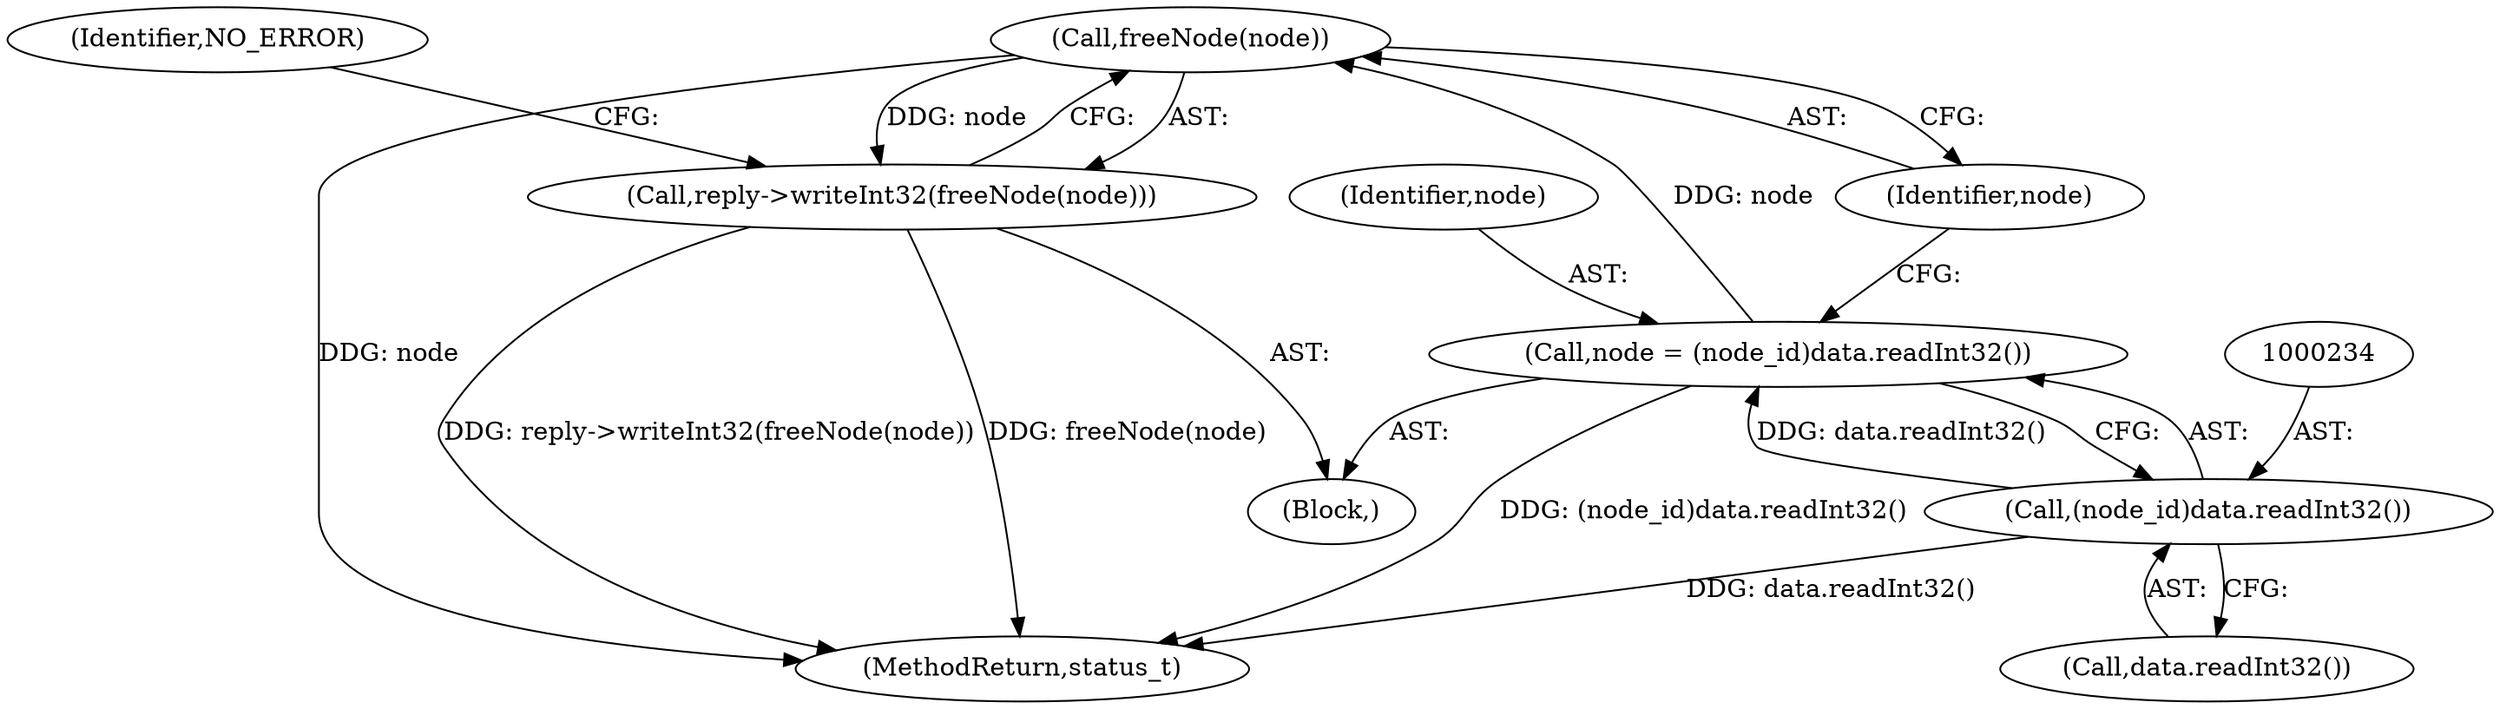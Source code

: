 digraph "0_Android_8d87321b704cb3f88e8cae668937d001fd63d5e3@API" {
"1000237" [label="(Call,freeNode(node))"];
"1000231" [label="(Call,node = (node_id)data.readInt32())"];
"1000233" [label="(Call,(node_id)data.readInt32())"];
"1000236" [label="(Call,reply->writeInt32(freeNode(node)))"];
"1000235" [label="(Call,data.readInt32())"];
"1000236" [label="(Call,reply->writeInt32(freeNode(node)))"];
"1001207" [label="(MethodReturn,status_t)"];
"1000237" [label="(Call,freeNode(node))"];
"1000231" [label="(Call,node = (node_id)data.readInt32())"];
"1000232" [label="(Identifier,node)"];
"1000225" [label="(Block,)"];
"1000238" [label="(Identifier,node)"];
"1000240" [label="(Identifier,NO_ERROR)"];
"1000233" [label="(Call,(node_id)data.readInt32())"];
"1000237" -> "1000236"  [label="AST: "];
"1000237" -> "1000238"  [label="CFG: "];
"1000238" -> "1000237"  [label="AST: "];
"1000236" -> "1000237"  [label="CFG: "];
"1000237" -> "1001207"  [label="DDG: node"];
"1000237" -> "1000236"  [label="DDG: node"];
"1000231" -> "1000237"  [label="DDG: node"];
"1000231" -> "1000225"  [label="AST: "];
"1000231" -> "1000233"  [label="CFG: "];
"1000232" -> "1000231"  [label="AST: "];
"1000233" -> "1000231"  [label="AST: "];
"1000238" -> "1000231"  [label="CFG: "];
"1000231" -> "1001207"  [label="DDG: (node_id)data.readInt32()"];
"1000233" -> "1000231"  [label="DDG: data.readInt32()"];
"1000233" -> "1000235"  [label="CFG: "];
"1000234" -> "1000233"  [label="AST: "];
"1000235" -> "1000233"  [label="AST: "];
"1000233" -> "1001207"  [label="DDG: data.readInt32()"];
"1000236" -> "1000225"  [label="AST: "];
"1000240" -> "1000236"  [label="CFG: "];
"1000236" -> "1001207"  [label="DDG: freeNode(node)"];
"1000236" -> "1001207"  [label="DDG: reply->writeInt32(freeNode(node))"];
}
